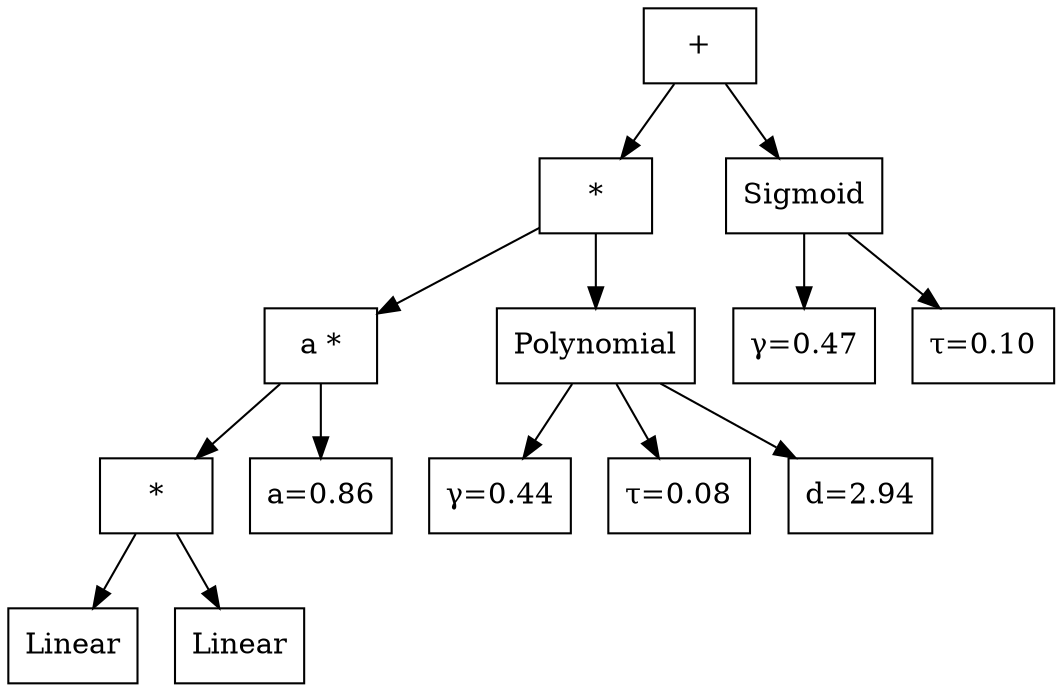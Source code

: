 digraph g {
node [shape=rectangle];
n[label = "+"];
n0[label = "*"];
n00[label = "a *"];
n000[label = "*"];
n0000[label = "Linear"];
n000 -> n0000;
n0001[label = "Linear"];
n000 -> n0001;
n00 -> n000;
n001[label = "a=0.86"];
n00 -> n001;
n0 -> n00;
n01[label = "Polynomial"];
n010[label = "&gamma;=0.44"];
n01 -> n010;
n011[label = "&tau;=0.08"];
n01 -> n011;
n012[label = "d=2.94"];
n01 -> n012;
n0 -> n01;
n -> n0;
n1[label = "Sigmoid"];
n10[label = "&gamma;=0.47"];
n1 -> n10;
n11[label = "&tau;=0.10"];
n1 -> n11;
n -> n1;
}